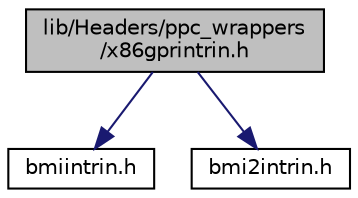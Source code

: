 digraph "lib/Headers/ppc_wrappers/x86gprintrin.h"
{
 // LATEX_PDF_SIZE
  bgcolor="transparent";
  edge [fontname="Helvetica",fontsize="10",labelfontname="Helvetica",labelfontsize="10"];
  node [fontname="Helvetica",fontsize="10",shape=record];
  Node1 [label="lib/Headers/ppc_wrappers\l/x86gprintrin.h",height=0.2,width=0.4,color="black", fillcolor="grey75", style="filled", fontcolor="black",tooltip=" "];
  Node1 -> Node2 [color="midnightblue",fontsize="10",style="solid",fontname="Helvetica"];
  Node2 [label="bmiintrin.h",height=0.2,width=0.4,color="black",URL="$ppc__wrappers_2bmiintrin_8h.html",tooltip=" "];
  Node1 -> Node3 [color="midnightblue",fontsize="10",style="solid",fontname="Helvetica"];
  Node3 [label="bmi2intrin.h",height=0.2,width=0.4,color="black",URL="$ppc__wrappers_2bmi2intrin_8h.html",tooltip=" "];
}
